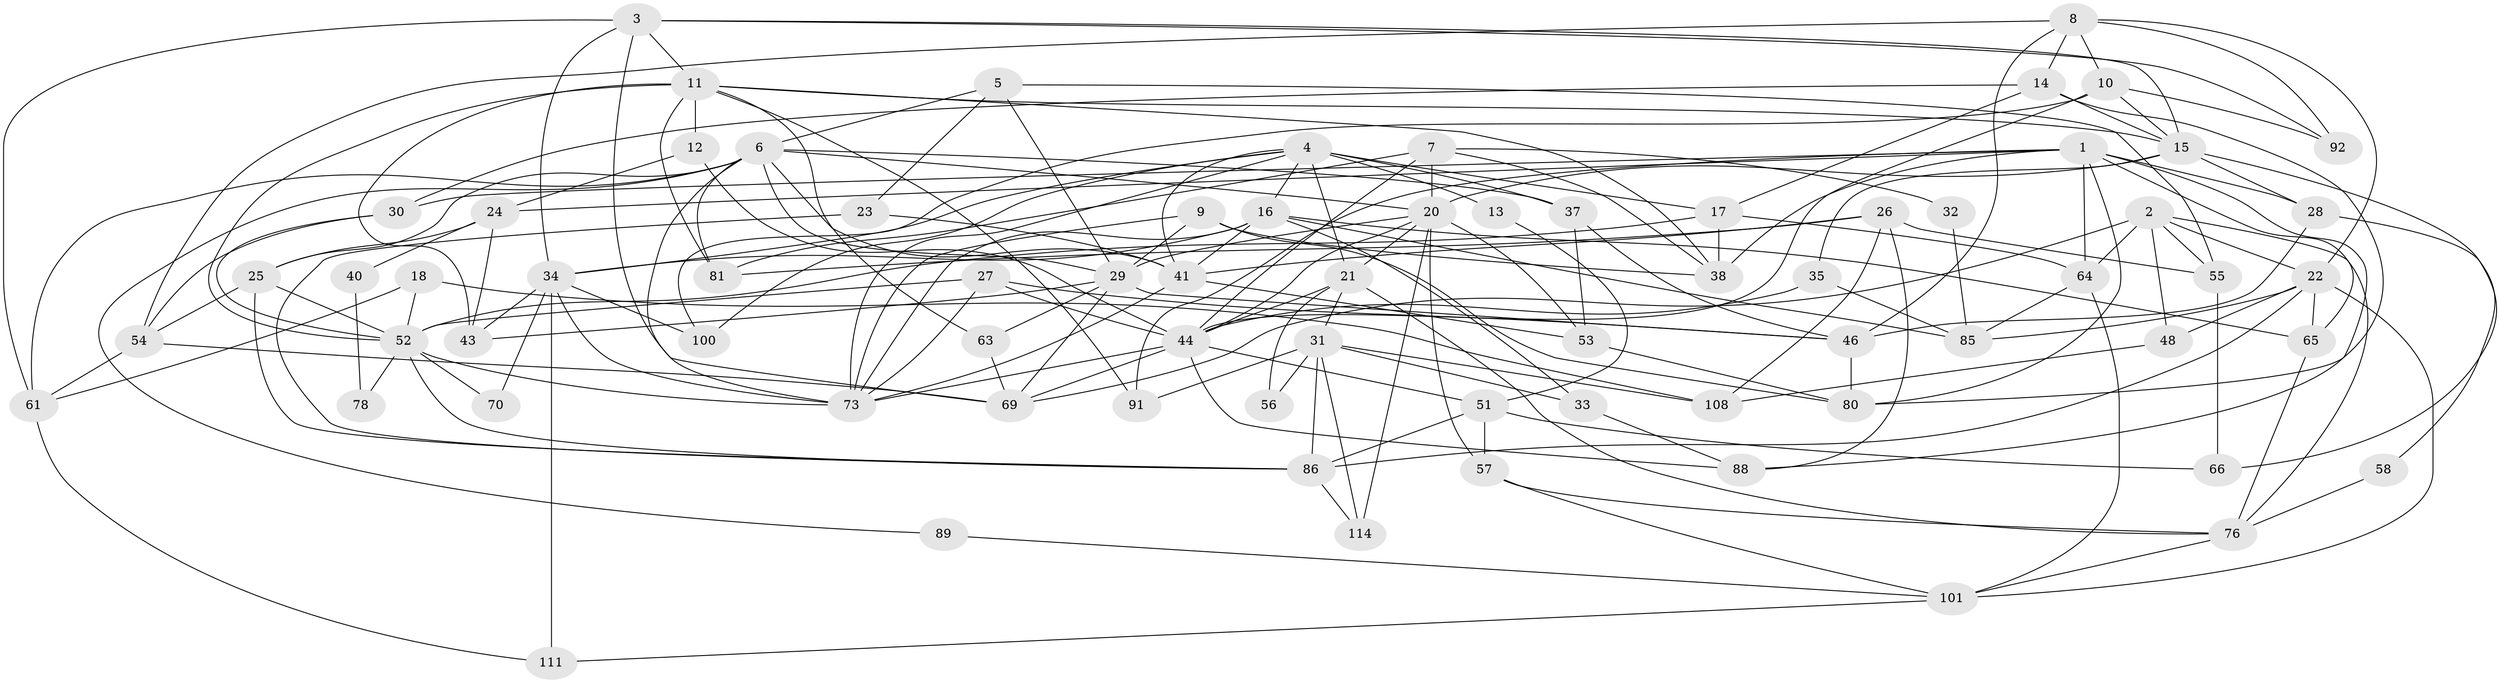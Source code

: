 // original degree distribution, {3: 0.3217391304347826, 4: 0.25217391304347825, 5: 0.2, 2: 0.10434782608695652, 6: 0.06086956521739131, 7: 0.034782608695652174, 8: 0.02608695652173913}
// Generated by graph-tools (version 1.1) at 2025/42/03/06/25 10:42:00]
// undirected, 73 vertices, 182 edges
graph export_dot {
graph [start="1"]
  node [color=gray90,style=filled];
  1 [super="+99"];
  2 [super="+77"];
  3 [super="+47"];
  4 [super="+87"];
  5 [super="+84"];
  6 [super="+107"];
  7 [super="+94"];
  8 [super="+112"];
  9 [super="+36"];
  10 [super="+105"];
  11 [super="+39"];
  12;
  13;
  14 [super="+71"];
  15 [super="+60"];
  16 [super="+19"];
  17 [super="+103"];
  18 [super="+49"];
  20 [super="+93"];
  21 [super="+83"];
  22 [super="+97"];
  23;
  24 [super="+113"];
  25 [super="+82"];
  26;
  27 [super="+50"];
  28 [super="+45"];
  29 [super="+74"];
  30 [super="+68"];
  31 [super="+106"];
  32;
  33;
  34 [super="+72"];
  35;
  37;
  38;
  40;
  41 [super="+42"];
  43 [super="+59"];
  44 [super="+104"];
  46 [super="+67"];
  48;
  51 [super="+62"];
  52 [super="+90"];
  53;
  54;
  55;
  56;
  57;
  58;
  61;
  63;
  64 [super="+98"];
  65 [super="+79"];
  66;
  69 [super="+110"];
  70;
  73 [super="+75"];
  76 [super="+115"];
  78;
  80;
  81 [super="+96"];
  85 [super="+95"];
  86 [super="+109"];
  88;
  89;
  91;
  92;
  100;
  101 [super="+102"];
  108;
  111;
  114;
  1 -- 30;
  1 -- 91;
  1 -- 38;
  1 -- 80;
  1 -- 24;
  1 -- 88;
  1 -- 28;
  1 -- 64;
  1 -- 65;
  2 -- 48;
  2 -- 76;
  2 -- 64;
  2 -- 69;
  2 -- 22;
  2 -- 55;
  3 -- 11;
  3 -- 34;
  3 -- 69;
  3 -- 92;
  3 -- 61;
  3 -- 15;
  4 -- 34;
  4 -- 13 [weight=2];
  4 -- 37;
  4 -- 21;
  4 -- 100;
  4 -- 73;
  4 -- 41;
  4 -- 17;
  4 -- 16;
  5 -- 6;
  5 -- 55;
  5 -- 23;
  5 -- 29;
  6 -- 81;
  6 -- 29;
  6 -- 61;
  6 -- 73;
  6 -- 37;
  6 -- 89;
  6 -- 25;
  6 -- 41;
  6 -- 20;
  7 -- 32;
  7 -- 44;
  7 -- 38;
  7 -- 20;
  7 -- 81;
  8 -- 54;
  8 -- 46;
  8 -- 22;
  8 -- 10;
  8 -- 92;
  8 -- 14;
  9 -- 73;
  9 -- 38;
  9 -- 80;
  9 -- 29;
  10 -- 15;
  10 -- 100;
  10 -- 92;
  10 -- 44;
  11 -- 63;
  11 -- 15;
  11 -- 52;
  11 -- 81;
  11 -- 38;
  11 -- 91;
  11 -- 12;
  11 -- 43;
  12 -- 44;
  12 -- 24;
  13 -- 51;
  14 -- 17;
  14 -- 30;
  14 -- 80;
  14 -- 15;
  15 -- 20;
  15 -- 35;
  15 -- 66;
  15 -- 28;
  16 -- 73;
  16 -- 33;
  16 -- 41;
  16 -- 65;
  16 -- 34;
  16 -- 85;
  17 -- 52;
  17 -- 64;
  17 -- 38;
  18 -- 61;
  18 -- 108;
  18 -- 52;
  20 -- 53;
  20 -- 29;
  20 -- 21;
  20 -- 114;
  20 -- 44;
  20 -- 57;
  21 -- 56;
  21 -- 44;
  21 -- 31;
  21 -- 76;
  22 -- 65;
  22 -- 85;
  22 -- 86;
  22 -- 48;
  22 -- 101;
  23 -- 86;
  23 -- 41;
  24 -- 40 [weight=2];
  24 -- 43;
  24 -- 25;
  25 -- 86;
  25 -- 52;
  25 -- 54;
  26 -- 55;
  26 -- 41;
  26 -- 88;
  26 -- 108;
  26 -- 81;
  27 -- 44;
  27 -- 52;
  27 -- 73;
  27 -- 46;
  28 -- 58;
  28 -- 46;
  29 -- 46;
  29 -- 43 [weight=2];
  29 -- 63;
  29 -- 69;
  30 -- 54;
  30 -- 52;
  31 -- 86;
  31 -- 33;
  31 -- 56;
  31 -- 91;
  31 -- 114;
  31 -- 108;
  32 -- 85;
  33 -- 88;
  34 -- 73 [weight=2];
  34 -- 100;
  34 -- 70;
  34 -- 43;
  34 -- 111;
  35 -- 85;
  35 -- 44;
  37 -- 53;
  37 -- 46;
  40 -- 78;
  41 -- 53;
  41 -- 73;
  44 -- 88;
  44 -- 73;
  44 -- 51;
  44 -- 69;
  46 -- 80;
  48 -- 108;
  51 -- 66;
  51 -- 57;
  51 -- 86;
  52 -- 70;
  52 -- 78;
  52 -- 73;
  52 -- 86;
  53 -- 80;
  54 -- 61;
  54 -- 69;
  55 -- 66;
  57 -- 76;
  57 -- 101;
  58 -- 76;
  61 -- 111;
  63 -- 69;
  64 -- 101;
  64 -- 85;
  65 -- 76;
  76 -- 101;
  86 -- 114;
  89 -- 101;
  101 -- 111;
}

